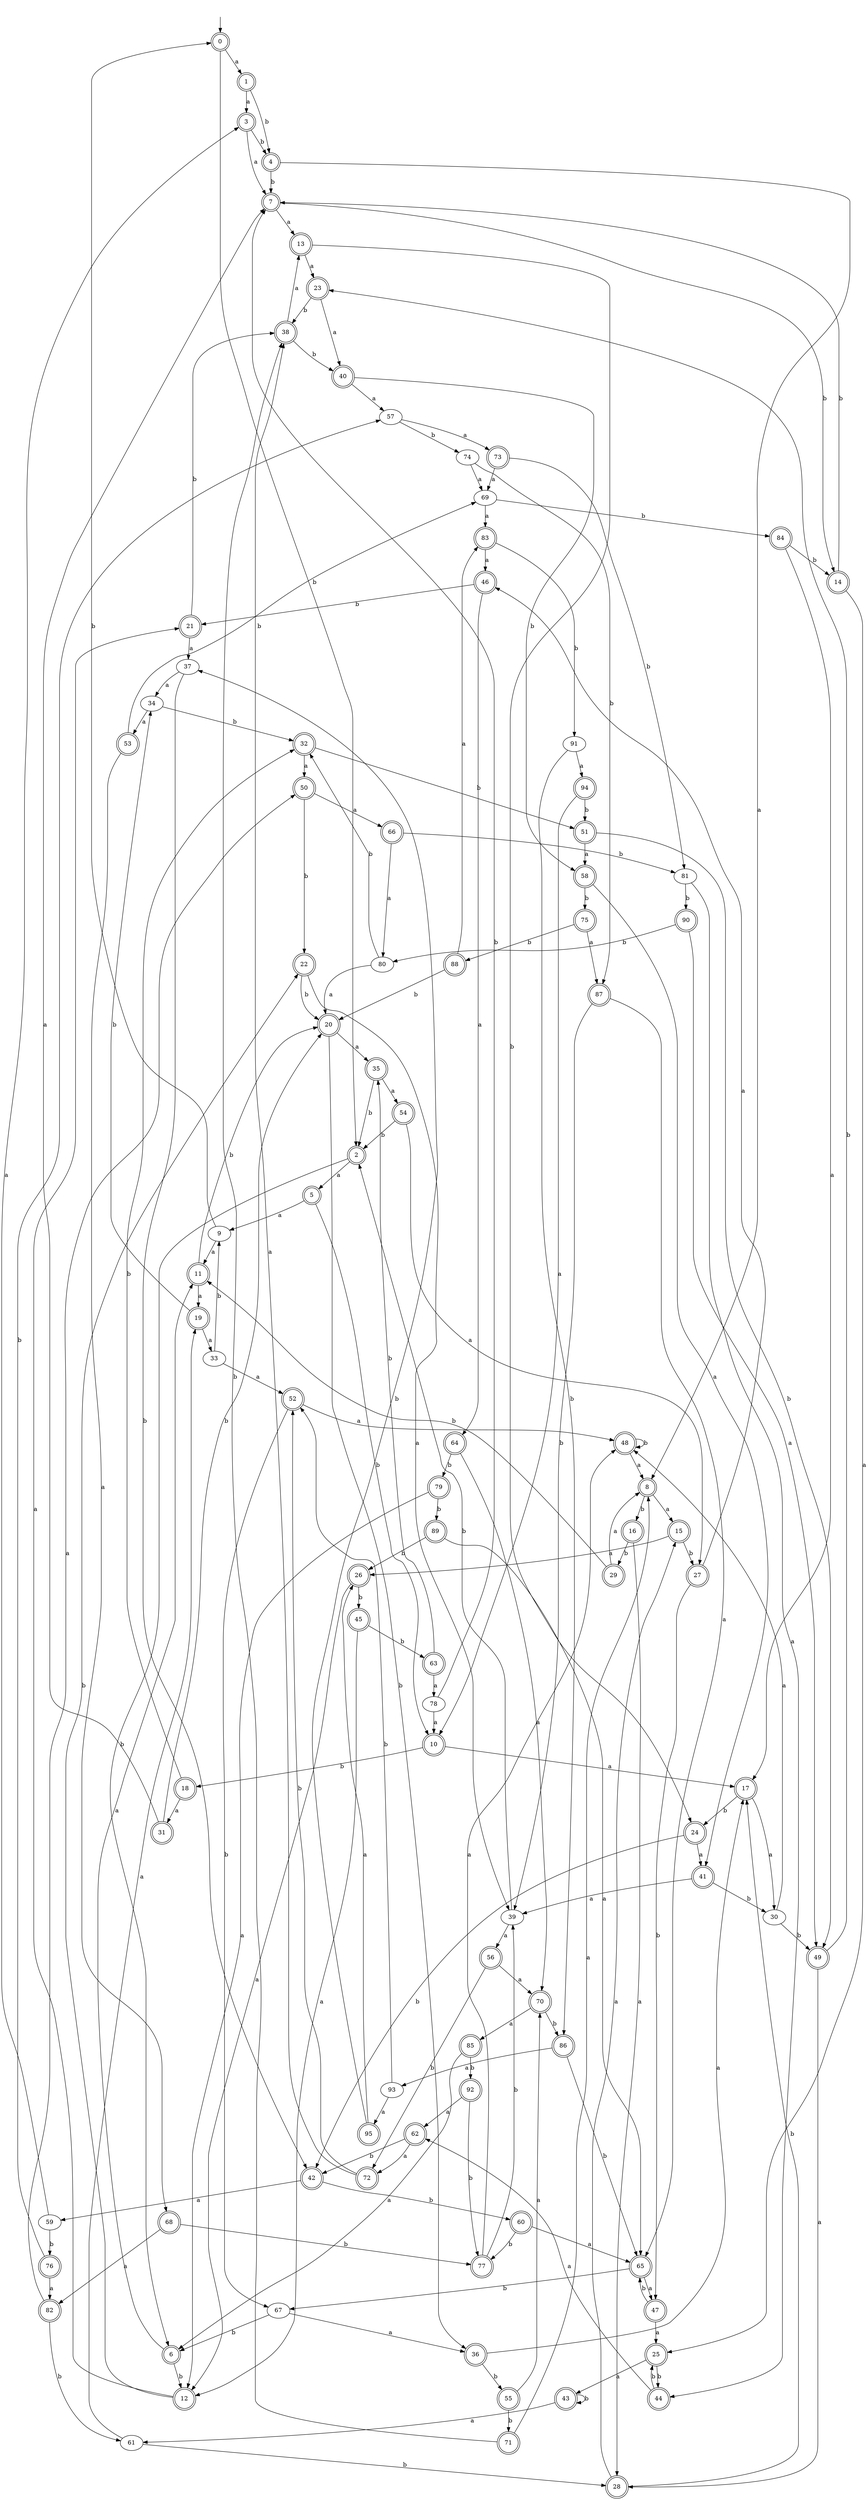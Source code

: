 digraph RandomDFA {
  __start0 [label="", shape=none];
  __start0 -> 0 [label=""];
  0 [shape=circle] [shape=doublecircle]
  0 -> 1 [label="a"]
  0 -> 2 [label="b"]
  1 [shape=doublecircle]
  1 -> 3 [label="a"]
  1 -> 4 [label="b"]
  2 [shape=doublecircle]
  2 -> 5 [label="a"]
  2 -> 6 [label="b"]
  3 [shape=doublecircle]
  3 -> 7 [label="a"]
  3 -> 4 [label="b"]
  4 [shape=doublecircle]
  4 -> 8 [label="a"]
  4 -> 7 [label="b"]
  5 [shape=doublecircle]
  5 -> 9 [label="a"]
  5 -> 10 [label="b"]
  6 [shape=doublecircle]
  6 -> 11 [label="a"]
  6 -> 12 [label="b"]
  7 [shape=doublecircle]
  7 -> 13 [label="a"]
  7 -> 14 [label="b"]
  8 [shape=doublecircle]
  8 -> 15 [label="a"]
  8 -> 16 [label="b"]
  9
  9 -> 11 [label="a"]
  9 -> 0 [label="b"]
  10 [shape=doublecircle]
  10 -> 17 [label="a"]
  10 -> 18 [label="b"]
  11 [shape=doublecircle]
  11 -> 19 [label="a"]
  11 -> 20 [label="b"]
  12 [shape=doublecircle]
  12 -> 21 [label="a"]
  12 -> 22 [label="b"]
  13 [shape=doublecircle]
  13 -> 23 [label="a"]
  13 -> 24 [label="b"]
  14 [shape=doublecircle]
  14 -> 25 [label="a"]
  14 -> 7 [label="b"]
  15 [shape=doublecircle]
  15 -> 26 [label="a"]
  15 -> 27 [label="b"]
  16 [shape=doublecircle]
  16 -> 28 [label="a"]
  16 -> 29 [label="b"]
  17 [shape=doublecircle]
  17 -> 30 [label="a"]
  17 -> 24 [label="b"]
  18 [shape=doublecircle]
  18 -> 31 [label="a"]
  18 -> 32 [label="b"]
  19 [shape=doublecircle]
  19 -> 33 [label="a"]
  19 -> 34 [label="b"]
  20 [shape=doublecircle]
  20 -> 35 [label="a"]
  20 -> 36 [label="b"]
  21 [shape=doublecircle]
  21 -> 37 [label="a"]
  21 -> 38 [label="b"]
  22 [shape=doublecircle]
  22 -> 39 [label="a"]
  22 -> 20 [label="b"]
  23 [shape=doublecircle]
  23 -> 40 [label="a"]
  23 -> 38 [label="b"]
  24 [shape=doublecircle]
  24 -> 41 [label="a"]
  24 -> 42 [label="b"]
  25 [shape=doublecircle]
  25 -> 43 [label="a"]
  25 -> 44 [label="b"]
  26 [shape=doublecircle]
  26 -> 12 [label="a"]
  26 -> 45 [label="b"]
  27 [shape=doublecircle]
  27 -> 46 [label="a"]
  27 -> 47 [label="b"]
  28 [shape=doublecircle]
  28 -> 15 [label="a"]
  28 -> 17 [label="b"]
  29 [shape=doublecircle]
  29 -> 8 [label="a"]
  29 -> 11 [label="b"]
  30
  30 -> 48 [label="a"]
  30 -> 49 [label="b"]
  31 [shape=doublecircle]
  31 -> 7 [label="a"]
  31 -> 20 [label="b"]
  32 [shape=doublecircle]
  32 -> 50 [label="a"]
  32 -> 51 [label="b"]
  33
  33 -> 52 [label="a"]
  33 -> 9 [label="b"]
  34
  34 -> 53 [label="a"]
  34 -> 32 [label="b"]
  35 [shape=doublecircle]
  35 -> 54 [label="a"]
  35 -> 2 [label="b"]
  36 [shape=doublecircle]
  36 -> 17 [label="a"]
  36 -> 55 [label="b"]
  37
  37 -> 34 [label="a"]
  37 -> 42 [label="b"]
  38 [shape=doublecircle]
  38 -> 13 [label="a"]
  38 -> 40 [label="b"]
  39
  39 -> 56 [label="a"]
  39 -> 2 [label="b"]
  40 [shape=doublecircle]
  40 -> 57 [label="a"]
  40 -> 58 [label="b"]
  41 [shape=doublecircle]
  41 -> 39 [label="a"]
  41 -> 30 [label="b"]
  42 [shape=doublecircle]
  42 -> 59 [label="a"]
  42 -> 60 [label="b"]
  43 [shape=doublecircle]
  43 -> 61 [label="a"]
  43 -> 43 [label="b"]
  44 [shape=doublecircle]
  44 -> 62 [label="a"]
  44 -> 25 [label="b"]
  45 [shape=doublecircle]
  45 -> 12 [label="a"]
  45 -> 63 [label="b"]
  46 [shape=doublecircle]
  46 -> 64 [label="a"]
  46 -> 21 [label="b"]
  47 [shape=doublecircle]
  47 -> 25 [label="a"]
  47 -> 65 [label="b"]
  48 [shape=doublecircle]
  48 -> 8 [label="a"]
  48 -> 48 [label="b"]
  49 [shape=doublecircle]
  49 -> 28 [label="a"]
  49 -> 23 [label="b"]
  50 [shape=doublecircle]
  50 -> 66 [label="a"]
  50 -> 22 [label="b"]
  51 [shape=doublecircle]
  51 -> 58 [label="a"]
  51 -> 49 [label="b"]
  52 [shape=doublecircle]
  52 -> 48 [label="a"]
  52 -> 67 [label="b"]
  53 [shape=doublecircle]
  53 -> 68 [label="a"]
  53 -> 69 [label="b"]
  54 [shape=doublecircle]
  54 -> 27 [label="a"]
  54 -> 2 [label="b"]
  55 [shape=doublecircle]
  55 -> 70 [label="a"]
  55 -> 71 [label="b"]
  56 [shape=doublecircle]
  56 -> 70 [label="a"]
  56 -> 72 [label="b"]
  57
  57 -> 73 [label="a"]
  57 -> 74 [label="b"]
  58 [shape=doublecircle]
  58 -> 41 [label="a"]
  58 -> 75 [label="b"]
  59
  59 -> 3 [label="a"]
  59 -> 76 [label="b"]
  60 [shape=doublecircle]
  60 -> 65 [label="a"]
  60 -> 77 [label="b"]
  61
  61 -> 19 [label="a"]
  61 -> 28 [label="b"]
  62 [shape=doublecircle]
  62 -> 72 [label="a"]
  62 -> 42 [label="b"]
  63 [shape=doublecircle]
  63 -> 78 [label="a"]
  63 -> 35 [label="b"]
  64 [shape=doublecircle]
  64 -> 70 [label="a"]
  64 -> 79 [label="b"]
  65 [shape=doublecircle]
  65 -> 47 [label="a"]
  65 -> 67 [label="b"]
  66 [shape=doublecircle]
  66 -> 80 [label="a"]
  66 -> 81 [label="b"]
  67
  67 -> 36 [label="a"]
  67 -> 6 [label="b"]
  68 [shape=doublecircle]
  68 -> 82 [label="a"]
  68 -> 77 [label="b"]
  69
  69 -> 83 [label="a"]
  69 -> 84 [label="b"]
  70 [shape=doublecircle]
  70 -> 85 [label="a"]
  70 -> 86 [label="b"]
  71 [shape=doublecircle]
  71 -> 8 [label="a"]
  71 -> 38 [label="b"]
  72 [shape=doublecircle]
  72 -> 38 [label="a"]
  72 -> 52 [label="b"]
  73 [shape=doublecircle]
  73 -> 69 [label="a"]
  73 -> 81 [label="b"]
  74
  74 -> 69 [label="a"]
  74 -> 87 [label="b"]
  75 [shape=doublecircle]
  75 -> 87 [label="a"]
  75 -> 88 [label="b"]
  76 [shape=doublecircle]
  76 -> 82 [label="a"]
  76 -> 57 [label="b"]
  77 [shape=doublecircle]
  77 -> 48 [label="a"]
  77 -> 39 [label="b"]
  78
  78 -> 10 [label="a"]
  78 -> 7 [label="b"]
  79 [shape=doublecircle]
  79 -> 12 [label="a"]
  79 -> 89 [label="b"]
  80
  80 -> 20 [label="a"]
  80 -> 32 [label="b"]
  81
  81 -> 44 [label="a"]
  81 -> 90 [label="b"]
  82 [shape=doublecircle]
  82 -> 50 [label="a"]
  82 -> 61 [label="b"]
  83 [shape=doublecircle]
  83 -> 46 [label="a"]
  83 -> 91 [label="b"]
  84 [shape=doublecircle]
  84 -> 17 [label="a"]
  84 -> 14 [label="b"]
  85 [shape=doublecircle]
  85 -> 6 [label="a"]
  85 -> 92 [label="b"]
  86 [shape=doublecircle]
  86 -> 93 [label="a"]
  86 -> 65 [label="b"]
  87 [shape=doublecircle]
  87 -> 65 [label="a"]
  87 -> 39 [label="b"]
  88 [shape=doublecircle]
  88 -> 83 [label="a"]
  88 -> 20 [label="b"]
  89 [shape=doublecircle]
  89 -> 65 [label="a"]
  89 -> 26 [label="b"]
  90 [shape=doublecircle]
  90 -> 49 [label="a"]
  90 -> 80 [label="b"]
  91
  91 -> 94 [label="a"]
  91 -> 86 [label="b"]
  92 [shape=doublecircle]
  92 -> 62 [label="a"]
  92 -> 77 [label="b"]
  93
  93 -> 95 [label="a"]
  93 -> 52 [label="b"]
  94 [shape=doublecircle]
  94 -> 10 [label="a"]
  94 -> 51 [label="b"]
  95 [shape=doublecircle]
  95 -> 26 [label="a"]
  95 -> 37 [label="b"]
}
